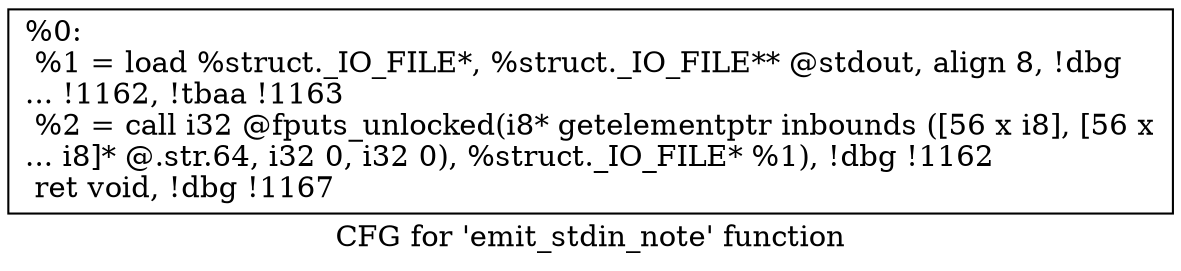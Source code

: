 digraph "CFG for 'emit_stdin_note' function" {
	label="CFG for 'emit_stdin_note' function";

	Node0x15592b0 [shape=record,label="{%0:\l  %1 = load %struct._IO_FILE*, %struct._IO_FILE** @stdout, align 8, !dbg\l... !1162, !tbaa !1163\l  %2 = call i32 @fputs_unlocked(i8* getelementptr inbounds ([56 x i8], [56 x\l... i8]* @.str.64, i32 0, i32 0), %struct._IO_FILE* %1), !dbg !1162\l  ret void, !dbg !1167\l}"];
}
